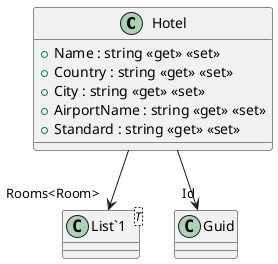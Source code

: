 @startuml
class Hotel {
    + Name : string <<get>> <<set>>
    + Country : string <<get>> <<set>>
    + City : string <<get>> <<set>>
    + AirportName : string <<get>> <<set>>
    + Standard : string <<get>> <<set>>
}
class "List`1"<T> {
}
Hotel --> "Id" Guid
Hotel --> "Rooms<Room>" "List`1"
@enduml
